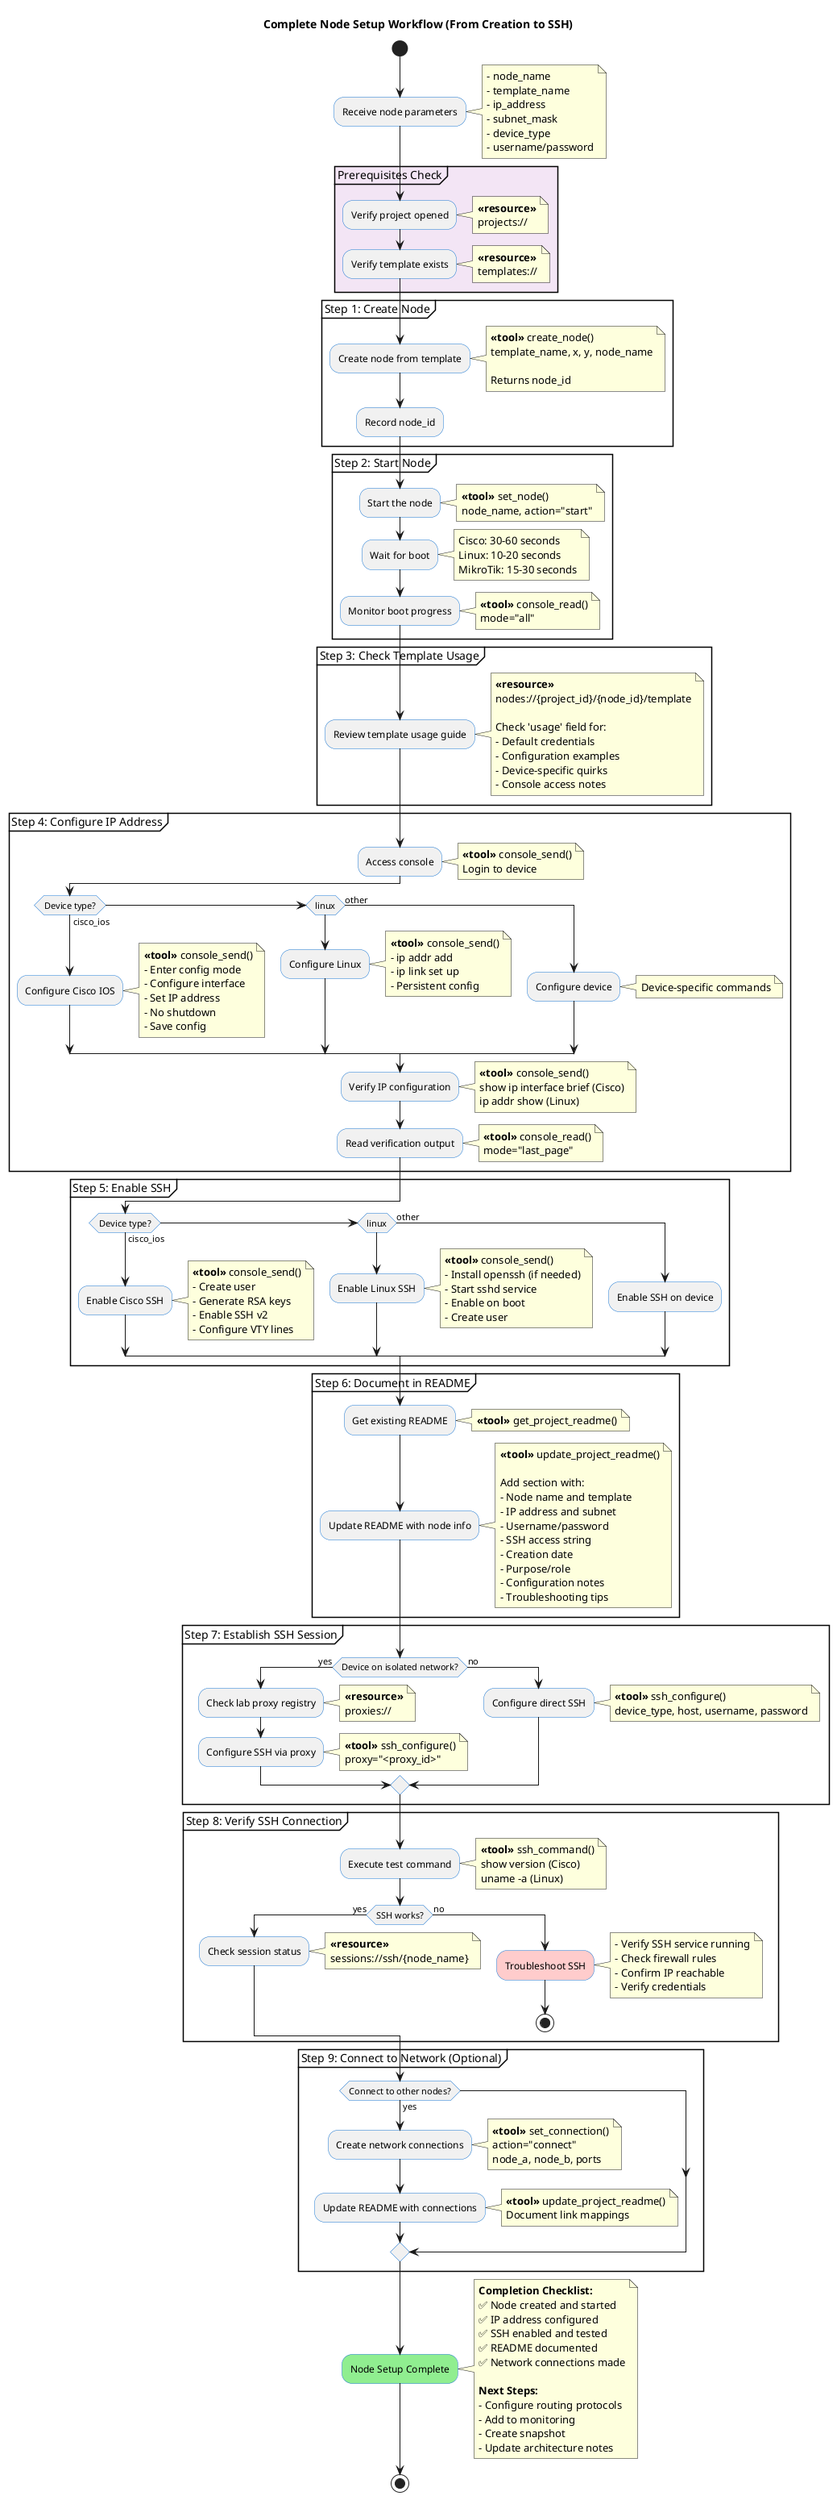 @startuml node_setup_workflow
title Complete Node Setup Workflow (From Creation to SSH)
skinparam backgroundColor #FFFFFF
skinparam activity {
  BackgroundColor<<Tool>> #E3F2FD
  BackgroundColor<<Resource>> #FFF3E0
  BackgroundColor<<Check>> #F3E5F5
  BorderColor #1976D2
}

start

:Receive node parameters;
note right
  - node_name
  - template_name
  - ip_address
  - subnet_mask
  - device_type
  - username/password
end note

partition "Prerequisites Check" #F3E5F5 {
  :Verify project opened;
  note right
    **«resource»**
    projects://
  end note

  :Verify template exists;
  note right
    **«resource»**
    templates://
  end note
}

partition "Step 1: Create Node" {
  :Create node from template;
  note right
    **«tool»** create_node()
    template_name, x, y, node_name

    Returns node_id
  end note

  :Record node_id;
}

partition "Step 2: Start Node" {
  :Start the node;
  note right
    **«tool»** set_node()
    node_name, action="start"
  end note

  :Wait for boot;
  note right
    Cisco: 30-60 seconds
    Linux: 10-20 seconds
    MikroTik: 15-30 seconds
  end note

  :Monitor boot progress;
  note right
    **«tool»** console_read()
    mode="all"
  end note
}

partition "Step 3: Check Template Usage" {
  :Review template usage guide;
  note right
    **«resource»**
    nodes://{project_id}/{node_id}/template

    Check 'usage' field for:
    - Default credentials
    - Configuration examples
    - Device-specific quirks
    - Console access notes
  end note
}

partition "Step 4: Configure IP Address" {
  :Access console;
  note right
    **«tool»** console_send()
    Login to device
  end note

  if (Device type?) then (cisco_ios)
    :Configure Cisco IOS;
    note right
      **«tool»** console_send()
      - Enter config mode
      - Configure interface
      - Set IP address
      - No shutdown
      - Save config
    end note
  elseif (linux)
    :Configure Linux;
    note right
      **«tool»** console_send()
      - ip addr add
      - ip link set up
      - Persistent config
    end note
  else (other)
    :Configure device;
    note right
      Device-specific commands
    end note
  endif

  :Verify IP configuration;
  note right
    **«tool»** console_send()
    show ip interface brief (Cisco)
    ip addr show (Linux)
  end note

  :Read verification output;
  note right
    **«tool»** console_read()
    mode="last_page"
  end note
}

partition "Step 5: Enable SSH" {
  if (Device type?) then (cisco_ios)
    :Enable Cisco SSH;
    note right
      **«tool»** console_send()
      - Create user
      - Generate RSA keys
      - Enable SSH v2
      - Configure VTY lines
    end note
  elseif (linux)
    :Enable Linux SSH;
    note right
      **«tool»** console_send()
      - Install openssh (if needed)
      - Start sshd service
      - Enable on boot
      - Create user
    end note
  else (other)
    :Enable SSH on device;
  endif
}

partition "Step 6: Document in README" {
  :Get existing README;
  note right
    **«tool»** get_project_readme()
  end note

  :Update README with node info;
  note right
    **«tool»** update_project_readme()

    Add section with:
    - Node name and template
    - IP address and subnet
    - Username/password
    - SSH access string
    - Creation date
    - Purpose/role
    - Configuration notes
    - Troubleshooting tips
  end note
}

partition "Step 7: Establish SSH Session" {
  if (Device on isolated network?) then (yes)
    :Check lab proxy registry;
    note right
      **«resource»**
      proxies://
    end note

    :Configure SSH via proxy;
    note right
      **«tool»** ssh_configure()
      proxy="<proxy_id>"
    end note
  else (no)
    :Configure direct SSH;
    note right
      **«tool»** ssh_configure()
      device_type, host, username, password
    end note
  endif
}

partition "Step 8: Verify SSH Connection" {
  :Execute test command;
  note right
    **«tool»** ssh_command()
    show version (Cisco)
    uname -a (Linux)
  end note

  if (SSH works?) then (yes)
    :Check session status;
    note right
      **«resource»**
      sessions://ssh/{node_name}
    end note
  else (no)
    #FFCCCC:Troubleshoot SSH;
    note right
      - Verify SSH service running
      - Check firewall rules
      - Confirm IP reachable
      - Verify credentials
    end note
    stop
  endif
}

partition "Step 9: Connect to Network (Optional)" {
  if (Connect to other nodes?) then (yes)
    :Create network connections;
    note right
      **«tool»** set_connection()
      action="connect"
      node_a, node_b, ports
    end note

    :Update README with connections;
    note right
      **«tool»** update_project_readme()
      Document link mappings
    end note
  endif
}

#90EE90:Node Setup Complete;
note right
  **Completion Checklist:**
  ✅ Node created and started
  ✅ IP address configured
  ✅ SSH enabled and tested
  ✅ README documented
  ✅ Network connections made

  **Next Steps:**
  - Configure routing protocols
  - Add to monitoring
  - Create snapshot
  - Update architecture notes
end note

stop

@enduml
